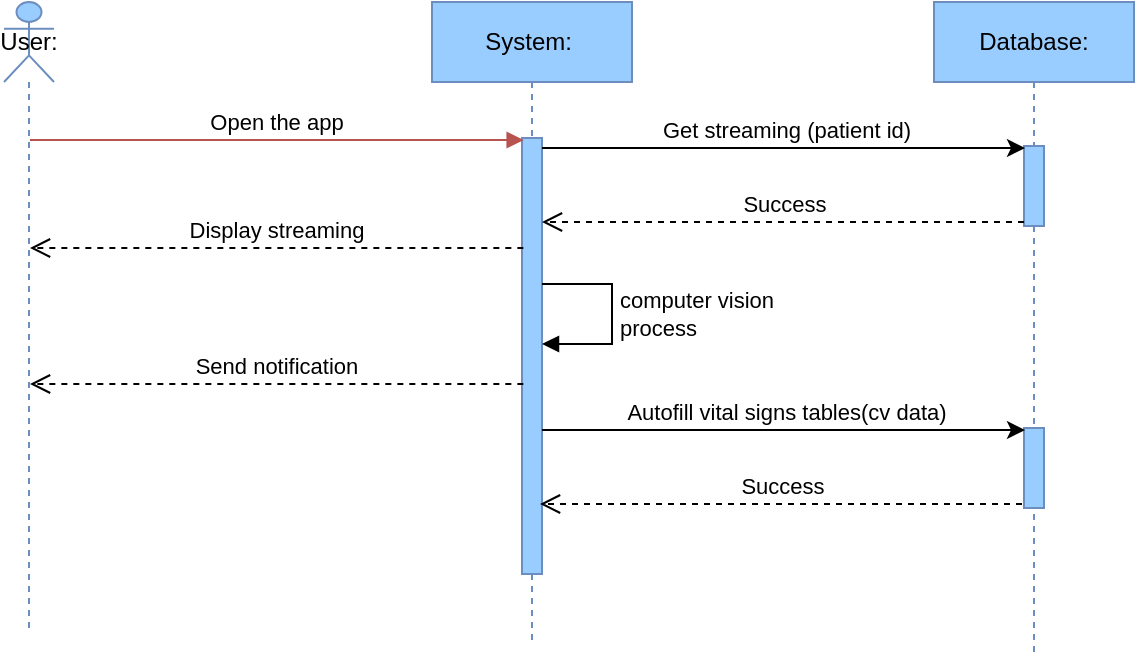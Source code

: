<mxfile version="22.1.2" type="device">
  <diagram name="Page-1" id="3-aed6hbVGKy7FJG1bq_">
    <mxGraphModel dx="1036" dy="605" grid="0" gridSize="10" guides="1" tooltips="1" connect="1" arrows="1" fold="1" page="1" pageScale="1" pageWidth="827" pageHeight="1169" math="0" shadow="0">
      <root>
        <mxCell id="0" />
        <mxCell id="1" parent="0" />
        <mxCell id="wYwZV7qoNed92lED-Qbd-1" value="User:" style="shape=umlLifeline;perimeter=lifelinePerimeter;whiteSpace=wrap;html=1;container=1;dropTarget=0;collapsible=0;recursiveResize=0;outlineConnect=0;portConstraint=eastwest;newEdgeStyle={&quot;curved&quot;:0,&quot;rounded&quot;:0};participant=umlActor;fillColor=#99CCFF;strokeColor=#6c8ebf;" vertex="1" parent="1">
          <mxGeometry x="131" y="63" width="25" height="315" as="geometry" />
        </mxCell>
        <mxCell id="wYwZV7qoNed92lED-Qbd-2" value="System:&amp;nbsp;" style="shape=umlLifeline;perimeter=lifelinePerimeter;whiteSpace=wrap;html=1;container=1;dropTarget=0;collapsible=0;recursiveResize=0;outlineConnect=0;portConstraint=eastwest;newEdgeStyle={&quot;curved&quot;:0,&quot;rounded&quot;:0};fillColor=#99CCFF;strokeColor=#6c8ebf;" vertex="1" parent="1">
          <mxGeometry x="345" y="63" width="100" height="320" as="geometry" />
        </mxCell>
        <mxCell id="wYwZV7qoNed92lED-Qbd-3" value="" style="html=1;points=[[0,0,0,0,5],[0,1,0,0,-5],[1,0,0,0,5],[1,1,0,0,-5]];perimeter=orthogonalPerimeter;outlineConnect=0;targetShapes=umlLifeline;portConstraint=eastwest;newEdgeStyle={&quot;curved&quot;:0,&quot;rounded&quot;:0};fillColor=#99CCFF;strokeColor=#6c8ebf;" vertex="1" parent="wYwZV7qoNed92lED-Qbd-2">
          <mxGeometry x="45" y="68" width="10" height="218" as="geometry" />
        </mxCell>
        <mxCell id="wYwZV7qoNed92lED-Qbd-12" value="computer vision&lt;br&gt;process" style="html=1;align=left;spacingLeft=2;endArrow=block;rounded=0;edgeStyle=orthogonalEdgeStyle;curved=0;rounded=0;" edge="1" parent="wYwZV7qoNed92lED-Qbd-2">
          <mxGeometry relative="1" as="geometry">
            <mxPoint x="55" y="141" as="sourcePoint" />
            <Array as="points">
              <mxPoint x="90" y="141" />
              <mxPoint x="90" y="171" />
            </Array>
            <mxPoint x="55" y="171" as="targetPoint" />
          </mxGeometry>
        </mxCell>
        <mxCell id="wYwZV7qoNed92lED-Qbd-4" value="Database:" style="shape=umlLifeline;perimeter=lifelinePerimeter;whiteSpace=wrap;html=1;container=1;dropTarget=0;collapsible=0;recursiveResize=0;outlineConnect=0;portConstraint=eastwest;newEdgeStyle={&quot;curved&quot;:0,&quot;rounded&quot;:0};fillColor=#99CCFF;strokeColor=#6c8ebf;" vertex="1" parent="1">
          <mxGeometry x="596" y="63" width="100" height="325" as="geometry" />
        </mxCell>
        <mxCell id="wYwZV7qoNed92lED-Qbd-5" value="" style="html=1;points=[[0,0,0,0,5],[0,1,0,0,-5],[1,0,0,0,5],[1,1,0,0,-5]];perimeter=orthogonalPerimeter;outlineConnect=0;targetShapes=umlLifeline;portConstraint=eastwest;newEdgeStyle={&quot;curved&quot;:0,&quot;rounded&quot;:0};fillColor=#99CCFF;strokeColor=#6c8ebf;" vertex="1" parent="wYwZV7qoNed92lED-Qbd-4">
          <mxGeometry x="45" y="72" width="10" height="40" as="geometry" />
        </mxCell>
        <mxCell id="wYwZV7qoNed92lED-Qbd-17" value="" style="html=1;points=[[0,0,0,0,5],[0,1,0,0,-5],[1,0,0,0,5],[1,1,0,0,-5]];perimeter=orthogonalPerimeter;outlineConnect=0;targetShapes=umlLifeline;portConstraint=eastwest;newEdgeStyle={&quot;curved&quot;:0,&quot;rounded&quot;:0};fillColor=#99CCFF;strokeColor=#6c8ebf;" vertex="1" parent="wYwZV7qoNed92lED-Qbd-4">
          <mxGeometry x="45" y="213" width="10" height="40" as="geometry" />
        </mxCell>
        <mxCell id="wYwZV7qoNed92lED-Qbd-7" value="Open the app" style="html=1;verticalAlign=bottom;endArrow=block;curved=0;rounded=0;fillColor=#f8cecc;strokeColor=#b85450;" edge="1" parent="1">
          <mxGeometry x="-0.004" width="80" relative="1" as="geometry">
            <mxPoint x="143.997" y="132" as="sourcePoint" />
            <mxPoint x="390.83" y="132" as="targetPoint" />
            <mxPoint as="offset" />
          </mxGeometry>
        </mxCell>
        <mxCell id="wYwZV7qoNed92lED-Qbd-10" value="Display streaming" style="html=1;verticalAlign=bottom;endArrow=open;dashed=1;endSize=8;curved=0;rounded=0;" edge="1" parent="1">
          <mxGeometry relative="1" as="geometry">
            <mxPoint x="390.67" y="186" as="sourcePoint" />
            <mxPoint x="144.003" y="186" as="targetPoint" />
          </mxGeometry>
        </mxCell>
        <mxCell id="wYwZV7qoNed92lED-Qbd-13" value="Get streaming (patient id)" style="endArrow=classic;html=1;rounded=0;" edge="1" parent="1" source="wYwZV7qoNed92lED-Qbd-3">
          <mxGeometry x="0.01" y="9" width="50" height="50" relative="1" as="geometry">
            <mxPoint x="395" y="136" as="sourcePoint" />
            <mxPoint x="641.5" y="136" as="targetPoint" />
            <mxPoint as="offset" />
          </mxGeometry>
        </mxCell>
        <mxCell id="wYwZV7qoNed92lED-Qbd-14" value="Success" style="html=1;verticalAlign=bottom;endArrow=open;dashed=1;endSize=8;curved=0;rounded=0;" edge="1" parent="1">
          <mxGeometry relative="1" as="geometry">
            <mxPoint x="641" y="173" as="sourcePoint" />
            <mxPoint x="400" y="173" as="targetPoint" />
          </mxGeometry>
        </mxCell>
        <mxCell id="wYwZV7qoNed92lED-Qbd-15" value="Send notification" style="html=1;verticalAlign=bottom;endArrow=open;dashed=1;endSize=8;curved=0;rounded=0;" edge="1" parent="1">
          <mxGeometry relative="1" as="geometry">
            <mxPoint x="390.67" y="254" as="sourcePoint" />
            <mxPoint x="144.003" y="254" as="targetPoint" />
          </mxGeometry>
        </mxCell>
        <mxCell id="wYwZV7qoNed92lED-Qbd-16" value="Autofill vital signs tables(cv data)" style="endArrow=classic;html=1;rounded=0;" edge="1" parent="1">
          <mxGeometry x="0.01" y="9" width="50" height="50" relative="1" as="geometry">
            <mxPoint x="400" y="277" as="sourcePoint" />
            <mxPoint x="641.5" y="277" as="targetPoint" />
            <mxPoint as="offset" />
          </mxGeometry>
        </mxCell>
        <mxCell id="wYwZV7qoNed92lED-Qbd-18" value="Success" style="html=1;verticalAlign=bottom;endArrow=open;dashed=1;endSize=8;curved=0;rounded=0;" edge="1" parent="1">
          <mxGeometry relative="1" as="geometry">
            <mxPoint x="640" y="314" as="sourcePoint" />
            <mxPoint x="399" y="314" as="targetPoint" />
          </mxGeometry>
        </mxCell>
      </root>
    </mxGraphModel>
  </diagram>
</mxfile>
